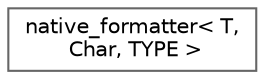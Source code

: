 digraph "类继承关系图"
{
 // LATEX_PDF_SIZE
  bgcolor="transparent";
  edge [fontname=Helvetica,fontsize=10,labelfontname=Helvetica,labelfontsize=10];
  node [fontname=Helvetica,fontsize=10,shape=box,height=0.2,width=0.4];
  rankdir="LR";
  Node0 [id="Node000000",label="native_formatter\< T,\l Char, TYPE \>",height=0.2,width=0.4,color="grey40", fillcolor="white", style="filled",URL="$structdetail_1_1native__formatter.html",tooltip=" "];
}
